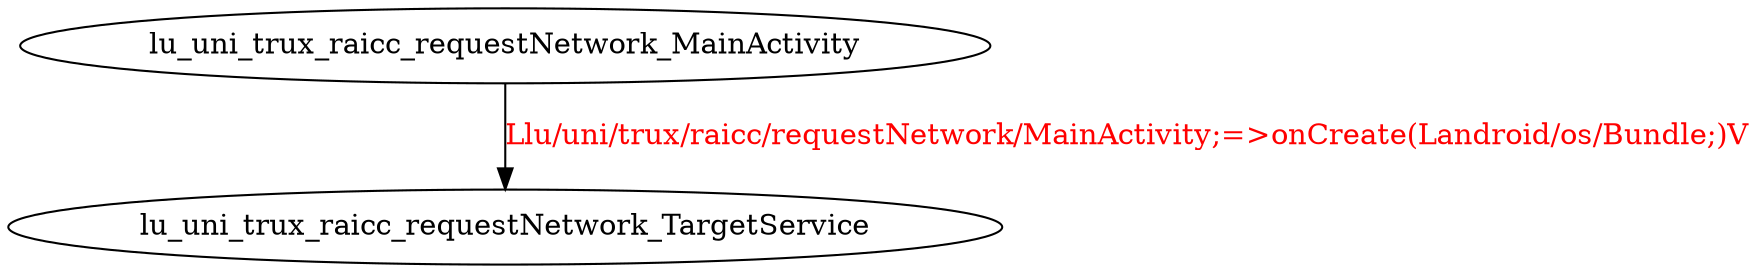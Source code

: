 digraph G {
lu_uni_trux_raicc_requestNetwork_MainActivity -> lu_uni_trux_raicc_requestNetwork_TargetService [label="Llu/uni/trux/raicc/requestNetwork/MainActivity;=>onCreate(Landroid/os/Bundle;)V", fontcolor="red"];
}